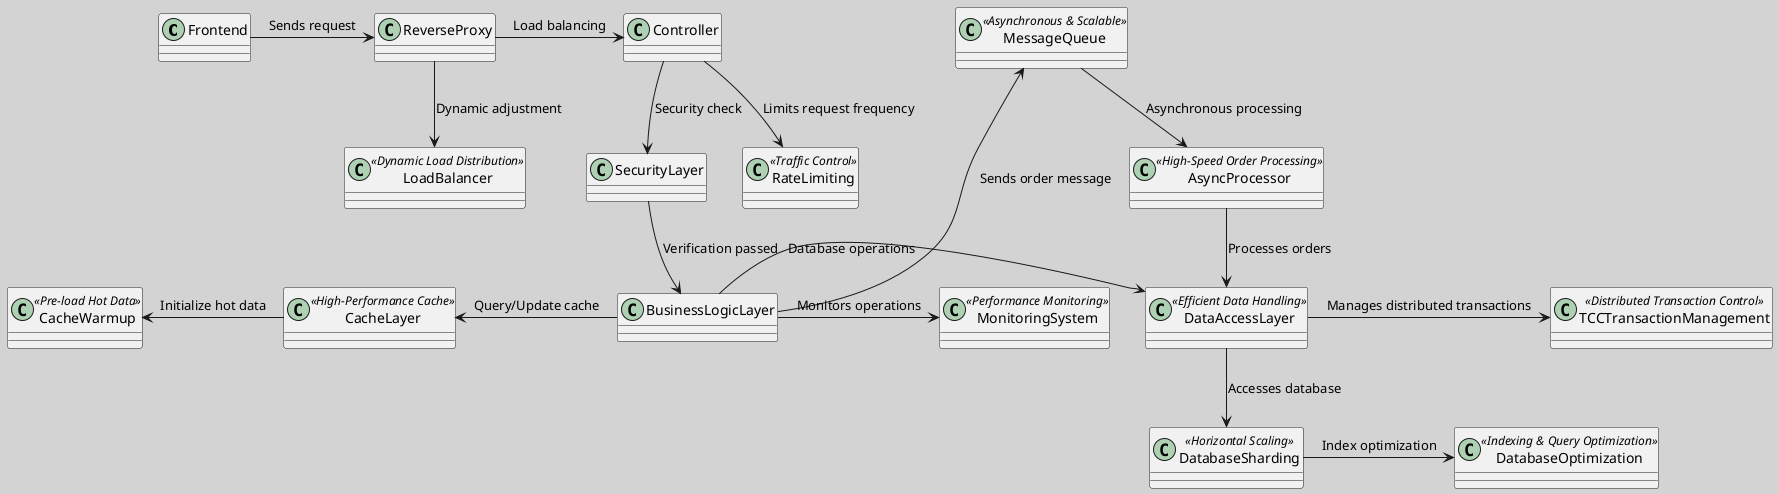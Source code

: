 @startuml
skinparam backgroundColor #D3D3D3
!define RECTANGLE class

RECTANGLE Frontend
RECTANGLE ReverseProxy
RECTANGLE Controller
RECTANGLE SecurityLayer
RECTANGLE BusinessLogicLayer
RECTANGLE CacheLayer <<High-Performance Cache>>
RECTANGLE MessageQueue <<Asynchronous & Scalable>>
RECTANGLE DataAccessLayer <<Efficient Data Handling>>
RECTANGLE DatabaseSharding <<Horizontal Scaling>>
RECTANGLE RateLimiting <<Traffic Control>>
RECTANGLE TCCTransactionManagement <<Distributed Transaction Control>>
RECTANGLE LoadBalancer <<Dynamic Load Distribution>>
RECTANGLE CacheWarmup <<Pre-load Hot Data>>
RECTANGLE AsyncProcessor <<High-Speed Order Processing>>
RECTANGLE DatabaseOptimization <<Indexing & Query Optimization>>
RECTANGLE MonitoringSystem <<Performance Monitoring>>

Frontend -right-> ReverseProxy : Sends request
ReverseProxy -right-> Controller : Load balancing
Controller -down-> SecurityLayer : Security check
SecurityLayer -down-> BusinessLogicLayer : Verification passed
BusinessLogicLayer -left-> CacheLayer : Query/Update cache
CacheLayer -left-> CacheWarmup : Initialize hot data
BusinessLogicLayer -right-> DataAccessLayer : Database operations
DataAccessLayer -right-> TCCTransactionManagement : Manages distributed transactions
BusinessLogicLayer -up-> MessageQueue : Sends order message
MessageQueue -down-> AsyncProcessor : Asynchronous processing
AsyncProcessor -down-> DataAccessLayer : Processes orders
DataAccessLayer -down-> DatabaseSharding : Accesses database
DatabaseSharding -right-> DatabaseOptimization : Index optimization
Controller -down-> RateLimiting : Limits request frequency
ReverseProxy -down-> LoadBalancer : Dynamic adjustment
BusinessLogicLayer -right-> MonitoringSystem : Monitors operations

@enduml
